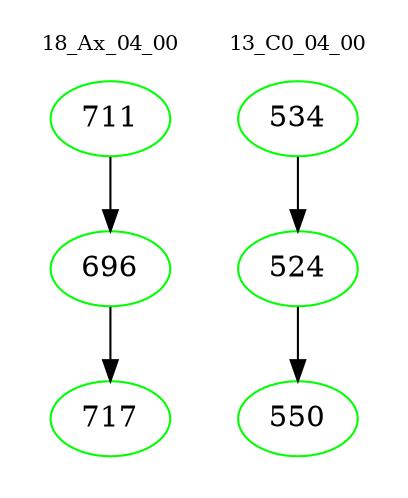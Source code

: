 digraph{
subgraph cluster_0 {
color = white
label = "18_Ax_04_00";
fontsize=10;
T0_711 [label="711", color="green"]
T0_711 -> T0_696 [color="black"]
T0_696 [label="696", color="green"]
T0_696 -> T0_717 [color="black"]
T0_717 [label="717", color="green"]
}
subgraph cluster_1 {
color = white
label = "13_C0_04_00";
fontsize=10;
T1_534 [label="534", color="green"]
T1_534 -> T1_524 [color="black"]
T1_524 [label="524", color="green"]
T1_524 -> T1_550 [color="black"]
T1_550 [label="550", color="green"]
}
}
